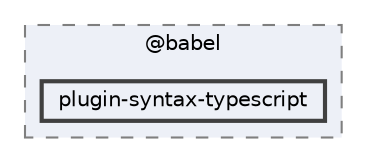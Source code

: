 digraph "pkiclassroomrescheduler/src/main/frontend/node_modules/@babel/plugin-syntax-typescript"
{
 // LATEX_PDF_SIZE
  bgcolor="transparent";
  edge [fontname=Helvetica,fontsize=10,labelfontname=Helvetica,labelfontsize=10];
  node [fontname=Helvetica,fontsize=10,shape=box,height=0.2,width=0.4];
  compound=true
  subgraph clusterdir_bc8070c8b402176472541bb6f0cba6df {
    graph [ bgcolor="#edf0f7", pencolor="grey50", label="@babel", fontname=Helvetica,fontsize=10 style="filled,dashed", URL="dir_bc8070c8b402176472541bb6f0cba6df.html",tooltip=""]
  dir_3c634e9912d4eeabf030d4bed0005006 [label="plugin-syntax-typescript", fillcolor="#edf0f7", color="grey25", style="filled,bold", URL="dir_3c634e9912d4eeabf030d4bed0005006.html",tooltip=""];
  }
}

